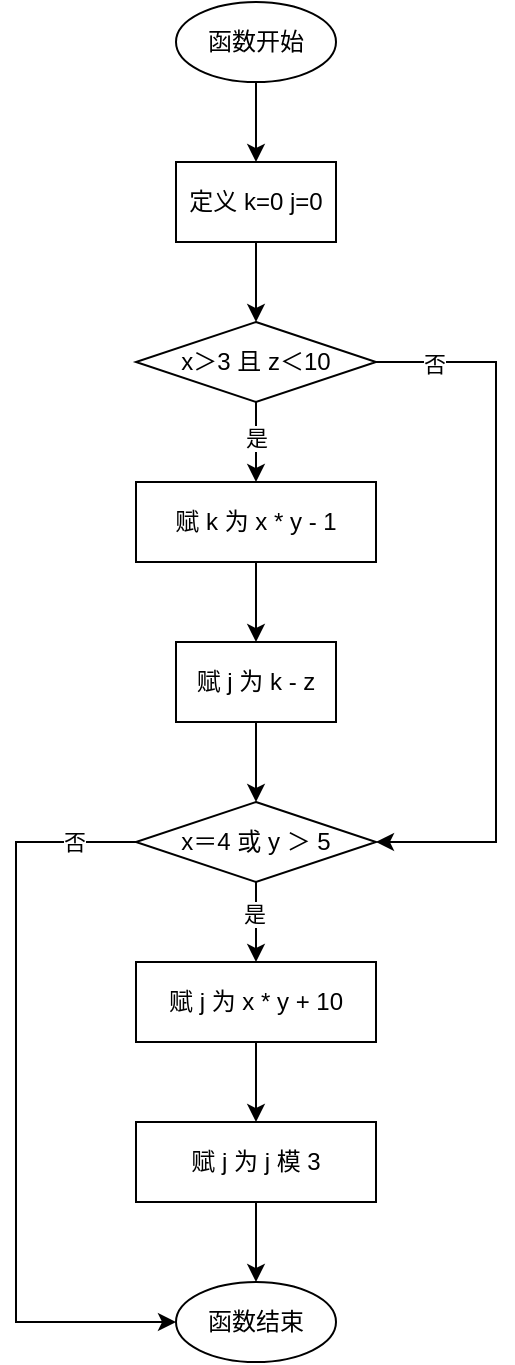 <mxfile version="22.1.2" type="device">
  <diagram id="C5RBs43oDa-KdzZeNtuy" name="Page-1">
    <mxGraphModel dx="1100" dy="847" grid="1" gridSize="10" guides="1" tooltips="1" connect="1" arrows="1" fold="1" page="1" pageScale="1" pageWidth="827" pageHeight="1169" math="0" shadow="0">
      <root>
        <mxCell id="WIyWlLk6GJQsqaUBKTNV-0" />
        <mxCell id="WIyWlLk6GJQsqaUBKTNV-1" parent="WIyWlLk6GJQsqaUBKTNV-0" />
        <mxCell id="Yajwy6ldg923b2gd9uEy-9" value="" style="edgeStyle=orthogonalEdgeStyle;rounded=0;orthogonalLoop=1;jettySize=auto;html=1;" edge="1" parent="WIyWlLk6GJQsqaUBKTNV-1" source="Yajwy6ldg923b2gd9uEy-2" target="Yajwy6ldg923b2gd9uEy-4">
          <mxGeometry relative="1" as="geometry" />
        </mxCell>
        <mxCell id="Yajwy6ldg923b2gd9uEy-2" value="函数开始" style="ellipse;whiteSpace=wrap;html=1;" vertex="1" parent="WIyWlLk6GJQsqaUBKTNV-1">
          <mxGeometry x="120" y="40" width="80" height="40" as="geometry" />
        </mxCell>
        <mxCell id="Yajwy6ldg923b2gd9uEy-3" value="函数结束" style="ellipse;whiteSpace=wrap;html=1;" vertex="1" parent="WIyWlLk6GJQsqaUBKTNV-1">
          <mxGeometry x="120" y="680" width="80" height="40" as="geometry" />
        </mxCell>
        <mxCell id="Yajwy6ldg923b2gd9uEy-10" value="" style="edgeStyle=orthogonalEdgeStyle;rounded=0;orthogonalLoop=1;jettySize=auto;html=1;" edge="1" parent="WIyWlLk6GJQsqaUBKTNV-1" source="Yajwy6ldg923b2gd9uEy-4" target="Yajwy6ldg923b2gd9uEy-5">
          <mxGeometry relative="1" as="geometry" />
        </mxCell>
        <mxCell id="Yajwy6ldg923b2gd9uEy-4" value="定义 k=0 j=0" style="rounded=0;whiteSpace=wrap;html=1;" vertex="1" parent="WIyWlLk6GJQsqaUBKTNV-1">
          <mxGeometry x="120" y="120" width="80" height="40" as="geometry" />
        </mxCell>
        <mxCell id="Yajwy6ldg923b2gd9uEy-11" value="" style="edgeStyle=orthogonalEdgeStyle;rounded=0;orthogonalLoop=1;jettySize=auto;html=1;" edge="1" parent="WIyWlLk6GJQsqaUBKTNV-1" source="Yajwy6ldg923b2gd9uEy-5" target="Yajwy6ldg923b2gd9uEy-6">
          <mxGeometry relative="1" as="geometry" />
        </mxCell>
        <mxCell id="Yajwy6ldg923b2gd9uEy-23" value="是" style="edgeLabel;html=1;align=center;verticalAlign=middle;resizable=0;points=[];" vertex="1" connectable="0" parent="Yajwy6ldg923b2gd9uEy-11">
          <mxGeometry x="-0.118" relative="1" as="geometry">
            <mxPoint as="offset" />
          </mxGeometry>
        </mxCell>
        <mxCell id="Yajwy6ldg923b2gd9uEy-16" style="edgeStyle=orthogonalEdgeStyle;rounded=0;orthogonalLoop=1;jettySize=auto;html=1;entryX=1;entryY=0.5;entryDx=0;entryDy=0;" edge="1" parent="WIyWlLk6GJQsqaUBKTNV-1" source="Yajwy6ldg923b2gd9uEy-5" target="Yajwy6ldg923b2gd9uEy-13">
          <mxGeometry relative="1" as="geometry">
            <Array as="points">
              <mxPoint x="280" y="220" />
              <mxPoint x="280" y="460" />
            </Array>
          </mxGeometry>
        </mxCell>
        <mxCell id="Yajwy6ldg923b2gd9uEy-24" value="否" style="edgeLabel;html=1;align=center;verticalAlign=middle;resizable=0;points=[];" vertex="1" connectable="0" parent="Yajwy6ldg923b2gd9uEy-16">
          <mxGeometry x="-0.838" y="-1" relative="1" as="geometry">
            <mxPoint as="offset" />
          </mxGeometry>
        </mxCell>
        <mxCell id="Yajwy6ldg923b2gd9uEy-5" value="x＞3 且 z＜10" style="rhombus;whiteSpace=wrap;html=1;" vertex="1" parent="WIyWlLk6GJQsqaUBKTNV-1">
          <mxGeometry x="100" y="200" width="120" height="40" as="geometry" />
        </mxCell>
        <mxCell id="Yajwy6ldg923b2gd9uEy-12" value="" style="edgeStyle=orthogonalEdgeStyle;rounded=0;orthogonalLoop=1;jettySize=auto;html=1;" edge="1" parent="WIyWlLk6GJQsqaUBKTNV-1" source="Yajwy6ldg923b2gd9uEy-6" target="Yajwy6ldg923b2gd9uEy-7">
          <mxGeometry relative="1" as="geometry" />
        </mxCell>
        <mxCell id="Yajwy6ldg923b2gd9uEy-6" value="赋 k 为 x * y - 1" style="rounded=0;whiteSpace=wrap;html=1;" vertex="1" parent="WIyWlLk6GJQsqaUBKTNV-1">
          <mxGeometry x="100" y="280" width="120" height="40" as="geometry" />
        </mxCell>
        <mxCell id="Yajwy6ldg923b2gd9uEy-15" value="" style="edgeStyle=orthogonalEdgeStyle;rounded=0;orthogonalLoop=1;jettySize=auto;html=1;" edge="1" parent="WIyWlLk6GJQsqaUBKTNV-1" source="Yajwy6ldg923b2gd9uEy-7" target="Yajwy6ldg923b2gd9uEy-13">
          <mxGeometry relative="1" as="geometry" />
        </mxCell>
        <mxCell id="Yajwy6ldg923b2gd9uEy-7" value="赋 j 为 k - z" style="rounded=0;whiteSpace=wrap;html=1;" vertex="1" parent="WIyWlLk6GJQsqaUBKTNV-1">
          <mxGeometry x="120" y="360" width="80" height="40" as="geometry" />
        </mxCell>
        <mxCell id="Yajwy6ldg923b2gd9uEy-17" value="" style="edgeStyle=orthogonalEdgeStyle;rounded=0;orthogonalLoop=1;jettySize=auto;html=1;" edge="1" parent="WIyWlLk6GJQsqaUBKTNV-1" source="Yajwy6ldg923b2gd9uEy-13" target="Yajwy6ldg923b2gd9uEy-14">
          <mxGeometry relative="1" as="geometry" />
        </mxCell>
        <mxCell id="Yajwy6ldg923b2gd9uEy-22" value="是" style="edgeLabel;html=1;align=center;verticalAlign=middle;resizable=0;points=[];" vertex="1" connectable="0" parent="Yajwy6ldg923b2gd9uEy-17">
          <mxGeometry x="-0.194" y="-1" relative="1" as="geometry">
            <mxPoint as="offset" />
          </mxGeometry>
        </mxCell>
        <mxCell id="Yajwy6ldg923b2gd9uEy-21" style="edgeStyle=orthogonalEdgeStyle;rounded=0;orthogonalLoop=1;jettySize=auto;html=1;entryX=0;entryY=0.5;entryDx=0;entryDy=0;" edge="1" parent="WIyWlLk6GJQsqaUBKTNV-1" source="Yajwy6ldg923b2gd9uEy-13" target="Yajwy6ldg923b2gd9uEy-3">
          <mxGeometry relative="1" as="geometry">
            <Array as="points">
              <mxPoint x="40" y="460" />
              <mxPoint x="40" y="700" />
            </Array>
          </mxGeometry>
        </mxCell>
        <mxCell id="Yajwy6ldg923b2gd9uEy-25" value="否" style="edgeLabel;html=1;align=center;verticalAlign=middle;resizable=0;points=[];" vertex="1" connectable="0" parent="Yajwy6ldg923b2gd9uEy-21">
          <mxGeometry x="-0.836" relative="1" as="geometry">
            <mxPoint as="offset" />
          </mxGeometry>
        </mxCell>
        <mxCell id="Yajwy6ldg923b2gd9uEy-13" value="x＝4 或 y ＞ 5" style="rhombus;whiteSpace=wrap;html=1;" vertex="1" parent="WIyWlLk6GJQsqaUBKTNV-1">
          <mxGeometry x="100" y="440" width="120" height="40" as="geometry" />
        </mxCell>
        <mxCell id="Yajwy6ldg923b2gd9uEy-19" value="" style="edgeStyle=orthogonalEdgeStyle;rounded=0;orthogonalLoop=1;jettySize=auto;html=1;" edge="1" parent="WIyWlLk6GJQsqaUBKTNV-1" source="Yajwy6ldg923b2gd9uEy-14" target="Yajwy6ldg923b2gd9uEy-18">
          <mxGeometry relative="1" as="geometry" />
        </mxCell>
        <mxCell id="Yajwy6ldg923b2gd9uEy-14" value="赋 j 为 x * y + 10" style="rounded=0;whiteSpace=wrap;html=1;" vertex="1" parent="WIyWlLk6GJQsqaUBKTNV-1">
          <mxGeometry x="100" y="520" width="120" height="40" as="geometry" />
        </mxCell>
        <mxCell id="Yajwy6ldg923b2gd9uEy-20" value="" style="edgeStyle=orthogonalEdgeStyle;rounded=0;orthogonalLoop=1;jettySize=auto;html=1;" edge="1" parent="WIyWlLk6GJQsqaUBKTNV-1" source="Yajwy6ldg923b2gd9uEy-18" target="Yajwy6ldg923b2gd9uEy-3">
          <mxGeometry relative="1" as="geometry" />
        </mxCell>
        <mxCell id="Yajwy6ldg923b2gd9uEy-18" value="赋 j 为 j 模 3" style="rounded=0;whiteSpace=wrap;html=1;" vertex="1" parent="WIyWlLk6GJQsqaUBKTNV-1">
          <mxGeometry x="100" y="600" width="120" height="40" as="geometry" />
        </mxCell>
      </root>
    </mxGraphModel>
  </diagram>
</mxfile>
